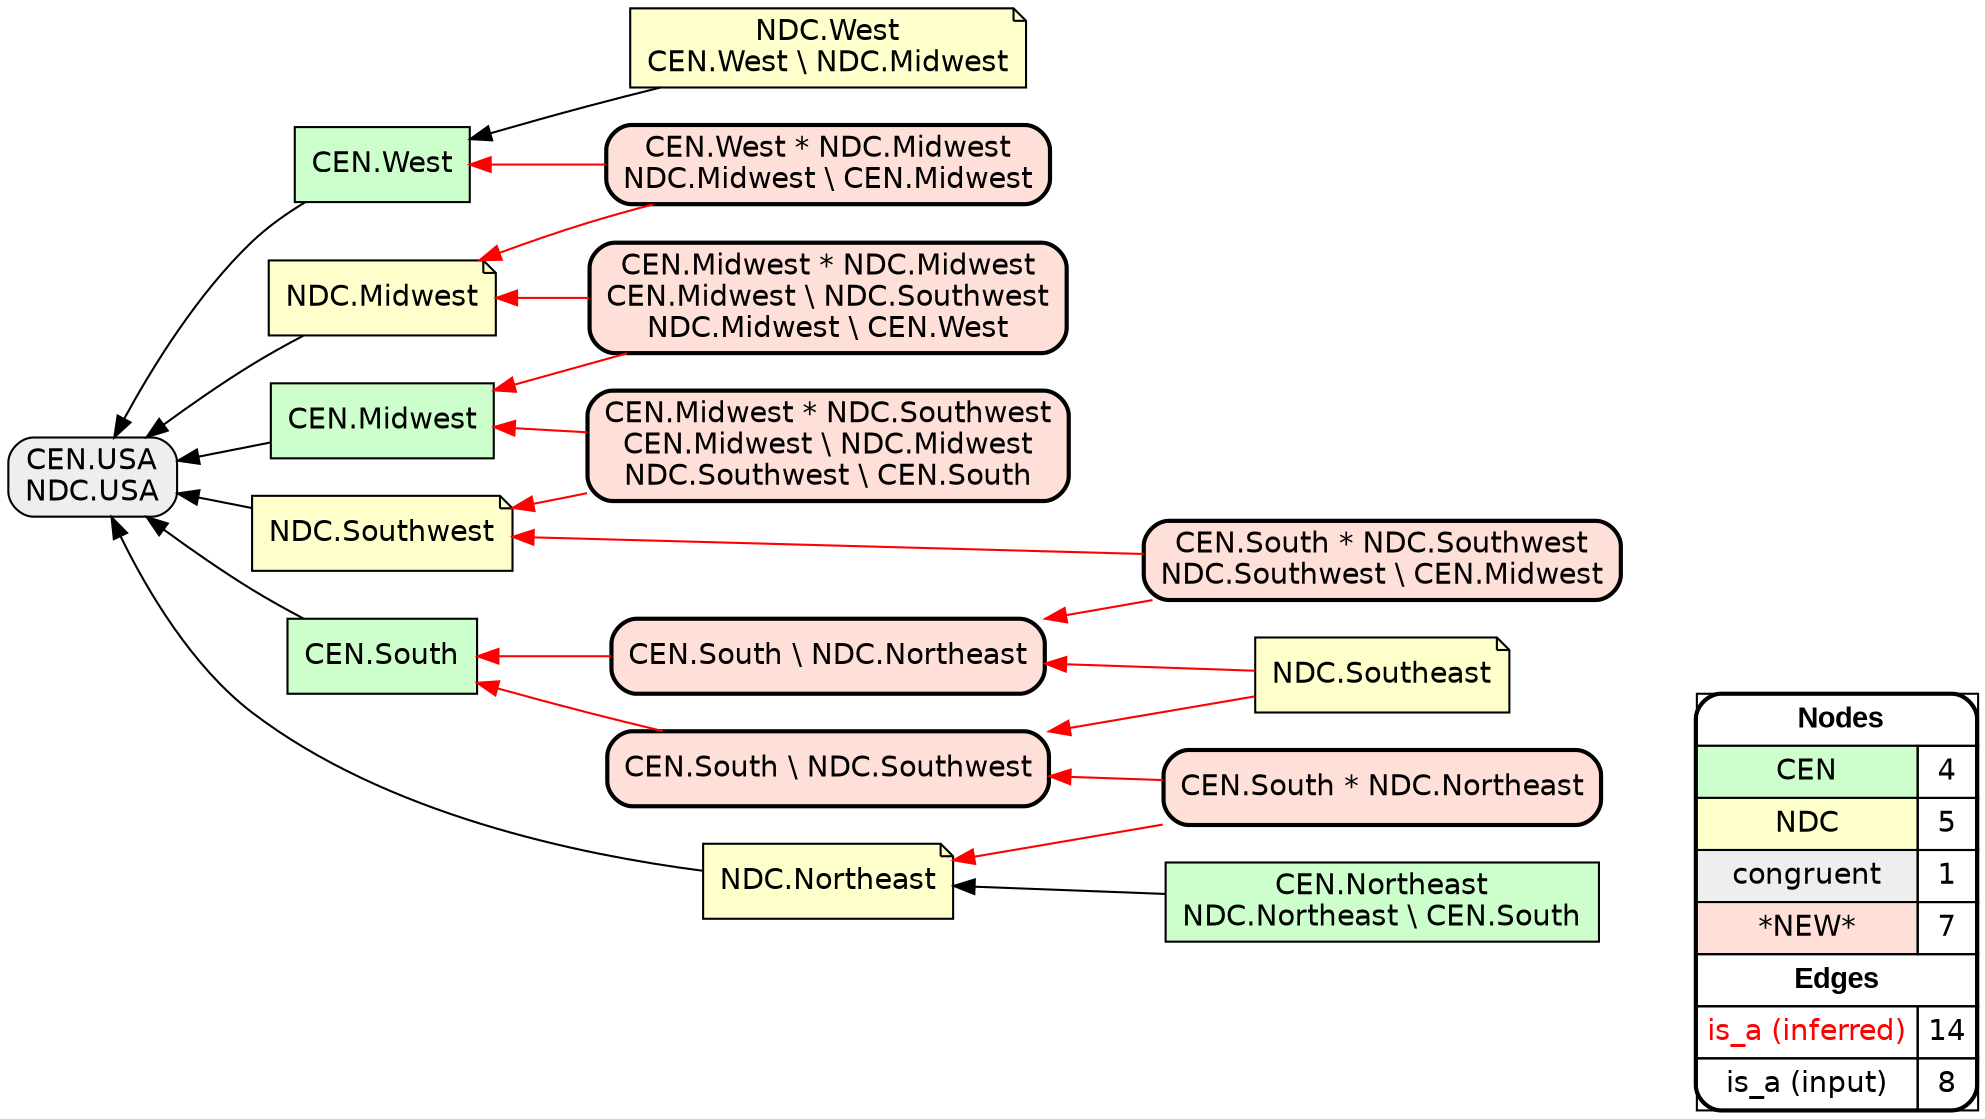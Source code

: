digraph{
rankdir=RL
node[shape=box style=filled fillcolor="#CCFFCC" fontname="helvetica"] 
"CEN.Northeast\nNDC.Northeast \\ CEN.South"
"CEN.West"
"CEN.Midwest"
"CEN.South"
node[shape=note style=filled fillcolor="#FFFFCC" fontname="helvetica"] 
"NDC.West\nCEN.West \\ NDC.Midwest"
"NDC.Midwest"
"NDC.Southwest"
"NDC.Southeast"
"NDC.Northeast"
node[shape=box style="filled,rounded" fillcolor="#EEEEEE" fontname="helvetica"] 
"CEN.USA\nNDC.USA"
node[shape=box style="filled,rounded,bold" fillcolor="#FFE0D8" fontname="helvetica"] 
"CEN.West * NDC.Midwest\nNDC.Midwest \\ CEN.Midwest"
"CEN.Midwest * NDC.Southwest\nCEN.Midwest \\ NDC.Midwest\nNDC.Southwest \\ CEN.South"
"CEN.South * NDC.Southwest\nNDC.Southwest \\ CEN.Midwest"
"CEN.South \\ NDC.Southwest"
"CEN.Midwest * NDC.Midwest\nCEN.Midwest \\ NDC.Southwest\nNDC.Midwest \\ CEN.West"
"CEN.South \\ NDC.Northeast"
"CEN.South * NDC.Northeast"
edge[arrowhead=normal style=dotted color="#000000" constraint=true penwidth=1]
edge[arrowhead=normal style=solid color="#FF0000" constraint=true penwidth=1]
"CEN.West * NDC.Midwest\nNDC.Midwest \\ CEN.Midwest" -> "CEN.West"
"NDC.Southeast" -> "CEN.South \\ NDC.Southwest"
"CEN.South * NDC.Southwest\nNDC.Southwest \\ CEN.Midwest" -> "NDC.Southwest"
"CEN.Midwest * NDC.Southwest\nCEN.Midwest \\ NDC.Midwest\nNDC.Southwest \\ CEN.South" -> "NDC.Southwest"
"CEN.Midwest * NDC.Midwest\nCEN.Midwest \\ NDC.Southwest\nNDC.Midwest \\ CEN.West" -> "CEN.Midwest"
"CEN.South \\ NDC.Southwest" -> "CEN.South"
"CEN.South * NDC.Southwest\nNDC.Southwest \\ CEN.Midwest" -> "CEN.South \\ NDC.Northeast"
"CEN.South * NDC.Northeast" -> "CEN.South \\ NDC.Southwest"
"CEN.West * NDC.Midwest\nNDC.Midwest \\ CEN.Midwest" -> "NDC.Midwest"
"CEN.South * NDC.Northeast" -> "NDC.Northeast"
"CEN.South \\ NDC.Northeast" -> "CEN.South"
"NDC.Southeast" -> "CEN.South \\ NDC.Northeast"
"CEN.Midwest * NDC.Midwest\nCEN.Midwest \\ NDC.Southwest\nNDC.Midwest \\ CEN.West" -> "NDC.Midwest"
"CEN.Midwest * NDC.Southwest\nCEN.Midwest \\ NDC.Midwest\nNDC.Southwest \\ CEN.South" -> "CEN.Midwest"
edge[arrowhead=normal style=solid color="#000000" constraint=true penwidth=1]
"NDC.West\nCEN.West \\ NDC.Midwest" -> "CEN.West"
"CEN.Midwest" -> "CEN.USA\nNDC.USA"
"CEN.Northeast\nNDC.Northeast \\ CEN.South" -> "NDC.Northeast"
"NDC.Northeast" -> "CEN.USA\nNDC.USA"
"NDC.Midwest" -> "CEN.USA\nNDC.USA"
"NDC.Southwest" -> "CEN.USA\nNDC.USA"
"CEN.West" -> "CEN.USA\nNDC.USA"
"CEN.South" -> "CEN.USA\nNDC.USA"
node[shape=box] 
{rank=source Legend [fillcolor= white margin=0 label=< 
 <TABLE BORDER="0" CELLBORDER="1" CELLSPACING="0" CELLPADDING="4"> 
<TR> <TD COLSPAN="2"><font face="Arial Black"> Nodes</font></TD> </TR> 
<TR> 
 <TD bgcolor="#CCFFCC" fontname="helvetica">CEN</TD> 
 <TD>4</TD> 
 </TR> 
<TR> 
 <TD bgcolor="#FFFFCC" fontname="helvetica">NDC</TD> 
 <TD>5</TD> 
 </TR> 
<TR> 
 <TD bgcolor="#EEEEEE" fontname="helvetica">congruent</TD> 
 <TD>1</TD> 
 </TR> 
<TR> 
 <TD bgcolor="#FFE0D8" fontname="helvetica">*NEW*</TD> 
 <TD>7</TD> 
 </TR> 
<TR> <TD COLSPAN="2"><font face = "Arial Black"> Edges </font></TD> </TR> 
<TR> 
 <TD><font color ="#FF0000">is_a (inferred)</font></TD><TD>14</TD>
</TR>
<TR> 
 <TD><font color ="#000000">is_a (input)</font></TD><TD>8</TD>
</TR>
</TABLE> 
 >] } 
}
